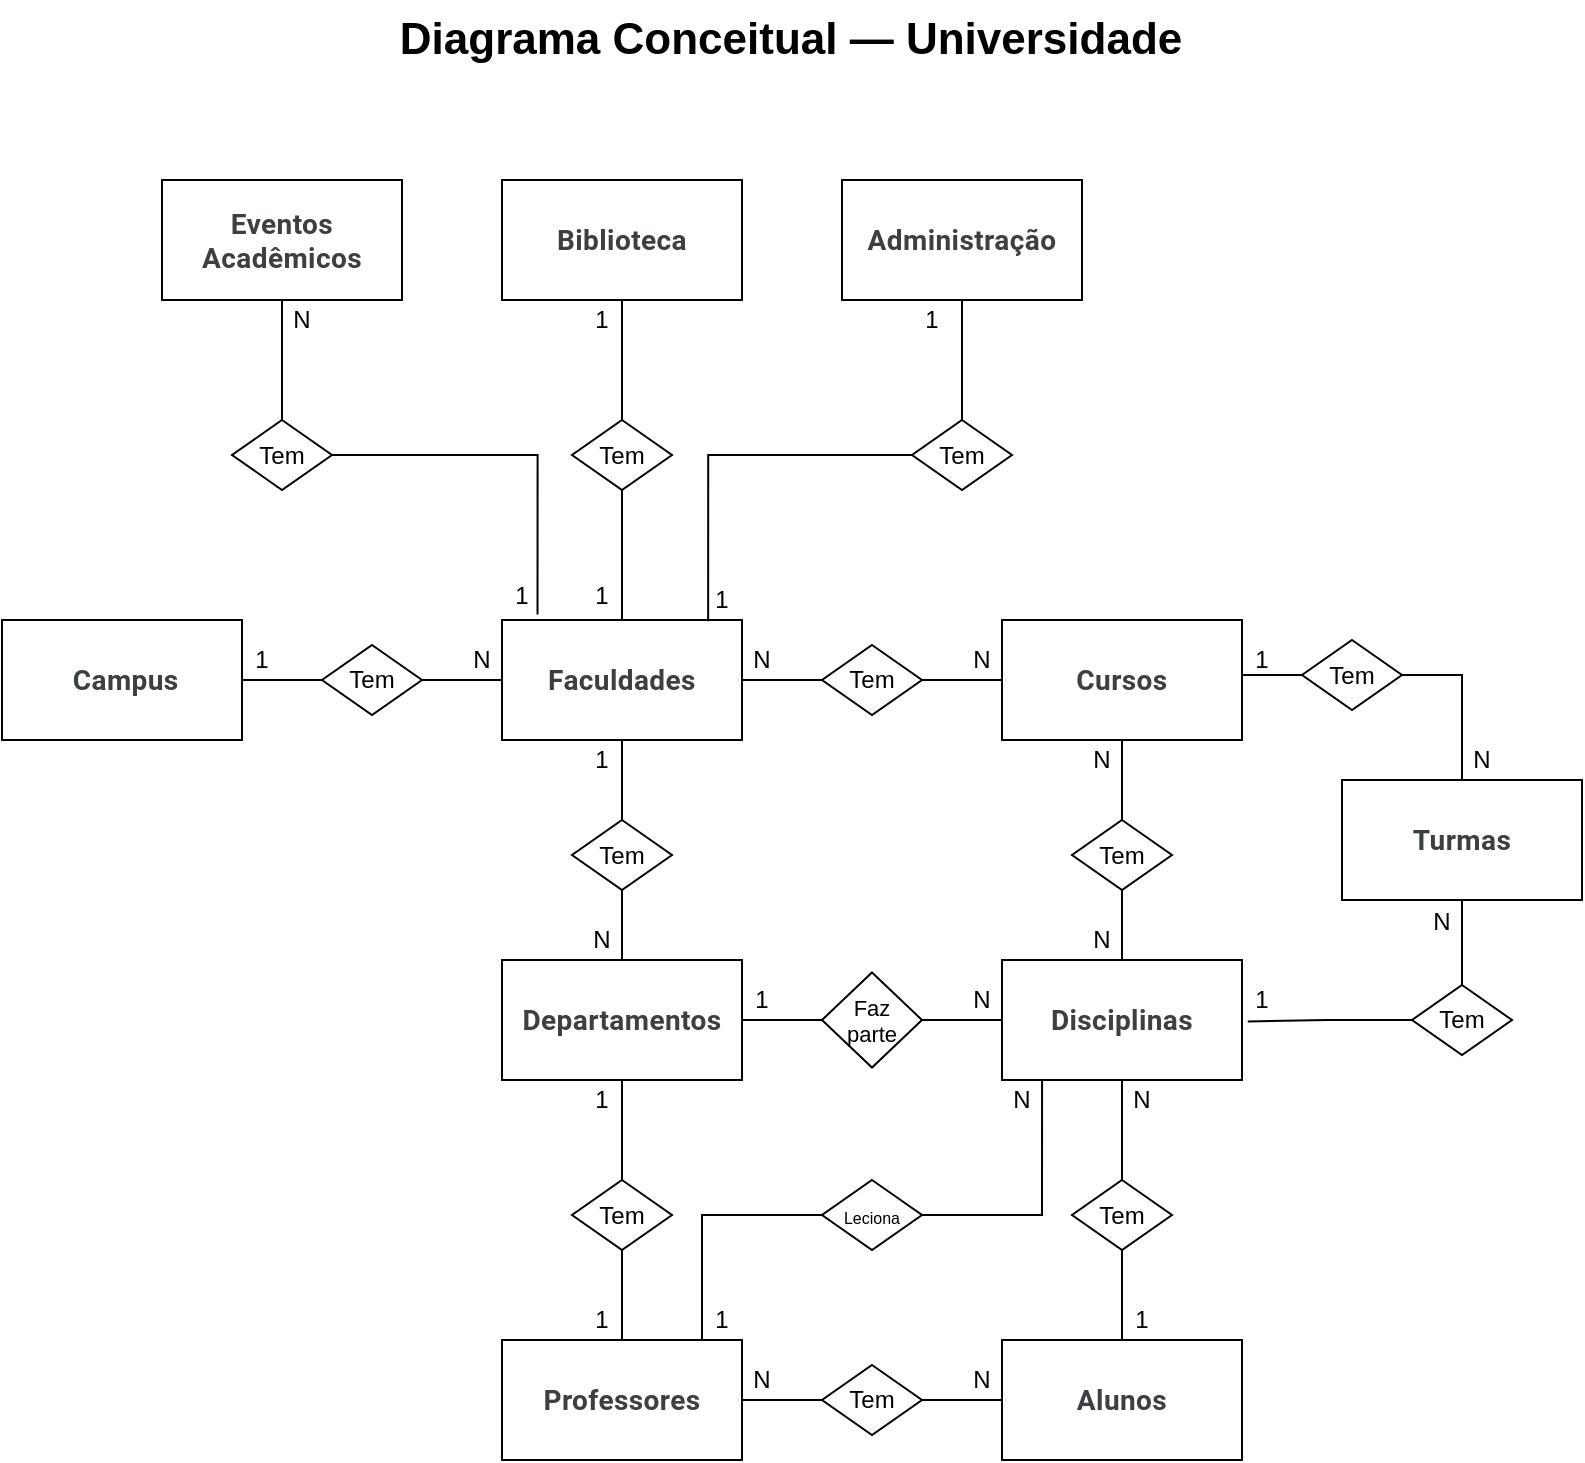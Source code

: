 <mxfile version="24.7.12">
  <diagram name="Página-1" id="S5G8_zqt5K8Ki9cH2cs7">
    <mxGraphModel dx="1221" dy="599" grid="1" gridSize="10" guides="1" tooltips="1" connect="1" arrows="1" fold="1" page="1" pageScale="1" pageWidth="827" pageHeight="1169" math="0" shadow="0">
      <root>
        <mxCell id="0" />
        <mxCell id="1" parent="0" />
        <mxCell id="e_4fx0ZrgVKR6o98eJWp-1" value="&lt;b style=&quot;-webkit-tap-highlight-color: transparent; color: rgb(60, 64, 67); font-family: Roboto, Arial, sans-serif; font-size: 14px; letter-spacing: 0.2px; text-align: start;&quot;&gt;&amp;nbsp;Campus&lt;/b&gt;" style="rounded=0;whiteSpace=wrap;html=1;" parent="1" vertex="1">
          <mxGeometry x="20" y="330" width="120" height="60" as="geometry" />
        </mxCell>
        <mxCell id="e_4fx0ZrgVKR6o98eJWp-2" value="&lt;b style=&quot;-webkit-tap-highlight-color: transparent; color: rgb(60, 64, 67); font-family: Roboto, Arial, sans-serif; font-size: 14px; letter-spacing: 0.2px; text-align: start;&quot;&gt;Faculdades&lt;/b&gt;" style="rounded=0;whiteSpace=wrap;html=1;" parent="1" vertex="1">
          <mxGeometry x="270" y="330" width="120" height="60" as="geometry" />
        </mxCell>
        <mxCell id="e_4fx0ZrgVKR6o98eJWp-25" value="" style="edgeStyle=orthogonalEdgeStyle;rounded=0;orthogonalLoop=1;jettySize=auto;html=1;endArrow=none;endFill=0;" parent="1" source="e_4fx0ZrgVKR6o98eJWp-3" target="e_4fx0ZrgVKR6o98eJWp-24" edge="1">
          <mxGeometry relative="1" as="geometry" />
        </mxCell>
        <mxCell id="e_4fx0ZrgVKR6o98eJWp-3" value="&lt;b style=&quot;-webkit-tap-highlight-color: transparent; color: rgb(60, 64, 67); font-family: Roboto, Arial, sans-serif; font-size: 14px; letter-spacing: 0.2px; text-align: start;&quot;&gt;Departamentos&lt;/b&gt;" style="rounded=0;whiteSpace=wrap;html=1;" parent="1" vertex="1">
          <mxGeometry x="270" y="500" width="120" height="60" as="geometry" />
        </mxCell>
        <mxCell id="e_4fx0ZrgVKR6o98eJWp-4" value="&lt;b style=&quot;-webkit-tap-highlight-color: transparent; color: rgb(60, 64, 67); font-family: Roboto, Arial, sans-serif; font-size: 14px; letter-spacing: 0.2px; text-align: start;&quot;&gt;Cursos&lt;/b&gt;" style="rounded=0;whiteSpace=wrap;html=1;" parent="1" vertex="1">
          <mxGeometry x="520" y="330" width="120" height="60" as="geometry" />
        </mxCell>
        <mxCell id="e_4fx0ZrgVKR6o98eJWp-5" value="&lt;b style=&quot;-webkit-tap-highlight-color: transparent; color: rgb(60, 64, 67); font-family: Roboto, Arial, sans-serif; font-size: 14px; letter-spacing: 0.2px; text-align: start;&quot;&gt;Disciplinas&lt;/b&gt;" style="rounded=0;whiteSpace=wrap;html=1;" parent="1" vertex="1">
          <mxGeometry x="520" y="500" width="120" height="60" as="geometry" />
        </mxCell>
        <mxCell id="e_4fx0ZrgVKR6o98eJWp-7" value="&lt;b style=&quot;-webkit-tap-highlight-color: transparent; color: rgb(60, 64, 67); font-family: Roboto, Arial, sans-serif; font-size: 14px; letter-spacing: 0.2px; text-align: start;&quot;&gt;Professores&lt;/b&gt;" style="rounded=0;whiteSpace=wrap;html=1;" parent="1" vertex="1">
          <mxGeometry x="270" y="690" width="120" height="60" as="geometry" />
        </mxCell>
        <mxCell id="e_4fx0ZrgVKR6o98eJWp-8" value="&lt;b style=&quot;-webkit-tap-highlight-color: transparent; color: rgb(60, 64, 67); font-family: Roboto, Arial, sans-serif; font-size: 14px; letter-spacing: 0.2px; text-align: start;&quot;&gt;Alunos&lt;/b&gt;" style="rounded=0;whiteSpace=wrap;html=1;" parent="1" vertex="1">
          <mxGeometry x="520" y="690" width="120" height="60" as="geometry" />
        </mxCell>
        <mxCell id="e_4fx0ZrgVKR6o98eJWp-9" value="&lt;b style=&quot;-webkit-tap-highlight-color: transparent; color: rgb(60, 64, 67); font-family: Roboto, Arial, sans-serif; font-size: 14px; letter-spacing: 0.2px; text-align: start;&quot;&gt;Turmas&lt;/b&gt;" style="rounded=0;whiteSpace=wrap;html=1;" parent="1" vertex="1">
          <mxGeometry x="690" y="410" width="120" height="60" as="geometry" />
        </mxCell>
        <mxCell id="e_4fx0ZrgVKR6o98eJWp-10" value="&lt;b style=&quot;-webkit-tap-highlight-color: transparent; color: rgb(60, 64, 67); font-family: Roboto, Arial, sans-serif; font-size: 14px; letter-spacing: 0.2px; text-align: start;&quot;&gt;Biblioteca&lt;/b&gt;" style="rounded=0;whiteSpace=wrap;html=1;" parent="1" vertex="1">
          <mxGeometry x="270" y="110" width="120" height="60" as="geometry" />
        </mxCell>
        <mxCell id="e_4fx0ZrgVKR6o98eJWp-12" value="&lt;b style=&quot;-webkit-tap-highlight-color: transparent; color: rgb(60, 64, 67); font-family: Roboto, Arial, sans-serif; font-size: 14px; letter-spacing: 0.2px; text-align: start;&quot;&gt;Administração&lt;/b&gt;" style="rounded=0;whiteSpace=wrap;html=1;" parent="1" vertex="1">
          <mxGeometry x="440" y="110" width="120" height="60" as="geometry" />
        </mxCell>
        <mxCell id="e_4fx0ZrgVKR6o98eJWp-13" value="&lt;b style=&quot;-webkit-tap-highlight-color: transparent; color: rgb(60, 64, 67); font-family: Roboto, Arial, sans-serif; font-size: 14px; letter-spacing: 0.2px; text-align: start;&quot;&gt;Eventos Acadêmicos&lt;/b&gt;" style="rounded=0;whiteSpace=wrap;html=1;" parent="1" vertex="1">
          <mxGeometry x="100" y="110" width="120" height="60" as="geometry" />
        </mxCell>
        <mxCell id="e_4fx0ZrgVKR6o98eJWp-15" value="" style="edgeStyle=orthogonalEdgeStyle;rounded=0;orthogonalLoop=1;jettySize=auto;html=1;endArrow=none;endFill=0;" parent="1" source="e_4fx0ZrgVKR6o98eJWp-14" target="e_4fx0ZrgVKR6o98eJWp-1" edge="1">
          <mxGeometry relative="1" as="geometry" />
        </mxCell>
        <mxCell id="e_4fx0ZrgVKR6o98eJWp-16" value="" style="edgeStyle=orthogonalEdgeStyle;rounded=0;orthogonalLoop=1;jettySize=auto;html=1;endArrow=none;endFill=0;" parent="1" source="e_4fx0ZrgVKR6o98eJWp-14" target="e_4fx0ZrgVKR6o98eJWp-2" edge="1">
          <mxGeometry relative="1" as="geometry" />
        </mxCell>
        <mxCell id="e_4fx0ZrgVKR6o98eJWp-14" value="Tem" style="rhombus;whiteSpace=wrap;html=1;" parent="1" vertex="1">
          <mxGeometry x="180" y="342.5" width="50" height="35" as="geometry" />
        </mxCell>
        <mxCell id="e_4fx0ZrgVKR6o98eJWp-17" value="1" style="text;html=1;align=center;verticalAlign=middle;whiteSpace=wrap;rounded=0;" parent="1" vertex="1">
          <mxGeometry x="140" y="340" width="20" height="20" as="geometry" />
        </mxCell>
        <mxCell id="e_4fx0ZrgVKR6o98eJWp-18" value="N" style="text;html=1;align=center;verticalAlign=middle;whiteSpace=wrap;rounded=0;" parent="1" vertex="1">
          <mxGeometry x="250" y="340" width="20" height="20" as="geometry" />
        </mxCell>
        <mxCell id="e_4fx0ZrgVKR6o98eJWp-20" value="" style="edgeStyle=orthogonalEdgeStyle;rounded=0;orthogonalLoop=1;jettySize=auto;html=1;endArrow=none;endFill=0;" parent="1" source="e_4fx0ZrgVKR6o98eJWp-19" target="e_4fx0ZrgVKR6o98eJWp-2" edge="1">
          <mxGeometry relative="1" as="geometry" />
        </mxCell>
        <mxCell id="e_4fx0ZrgVKR6o98eJWp-21" value="" style="edgeStyle=orthogonalEdgeStyle;rounded=0;orthogonalLoop=1;jettySize=auto;html=1;endArrow=none;endFill=0;" parent="1" source="e_4fx0ZrgVKR6o98eJWp-19" target="e_4fx0ZrgVKR6o98eJWp-4" edge="1">
          <mxGeometry relative="1" as="geometry" />
        </mxCell>
        <mxCell id="e_4fx0ZrgVKR6o98eJWp-19" value="Tem" style="rhombus;whiteSpace=wrap;html=1;" parent="1" vertex="1">
          <mxGeometry x="430" y="342.5" width="50" height="35" as="geometry" />
        </mxCell>
        <mxCell id="e_4fx0ZrgVKR6o98eJWp-22" value="N" style="text;html=1;align=center;verticalAlign=middle;whiteSpace=wrap;rounded=0;" parent="1" vertex="1">
          <mxGeometry x="390" y="340" width="20" height="20" as="geometry" />
        </mxCell>
        <mxCell id="e_4fx0ZrgVKR6o98eJWp-23" value="N" style="text;html=1;align=center;verticalAlign=middle;whiteSpace=wrap;rounded=0;" parent="1" vertex="1">
          <mxGeometry x="500" y="340" width="20" height="20" as="geometry" />
        </mxCell>
        <mxCell id="e_4fx0ZrgVKR6o98eJWp-26" value="" style="edgeStyle=orthogonalEdgeStyle;rounded=0;orthogonalLoop=1;jettySize=auto;html=1;endArrow=none;endFill=0;" parent="1" source="e_4fx0ZrgVKR6o98eJWp-24" target="e_4fx0ZrgVKR6o98eJWp-2" edge="1">
          <mxGeometry relative="1" as="geometry" />
        </mxCell>
        <mxCell id="e_4fx0ZrgVKR6o98eJWp-24" value="Tem" style="rhombus;whiteSpace=wrap;html=1;" parent="1" vertex="1">
          <mxGeometry x="305" y="430" width="50" height="35" as="geometry" />
        </mxCell>
        <mxCell id="e_4fx0ZrgVKR6o98eJWp-27" value="1" style="text;html=1;align=center;verticalAlign=middle;whiteSpace=wrap;rounded=0;" parent="1" vertex="1">
          <mxGeometry x="310" y="390" width="20" height="20" as="geometry" />
        </mxCell>
        <mxCell id="e_4fx0ZrgVKR6o98eJWp-28" value="N" style="text;html=1;align=center;verticalAlign=middle;whiteSpace=wrap;rounded=0;" parent="1" vertex="1">
          <mxGeometry x="310" y="480" width="20" height="20" as="geometry" />
        </mxCell>
        <mxCell id="e_4fx0ZrgVKR6o98eJWp-42" value="" style="edgeStyle=orthogonalEdgeStyle;rounded=0;orthogonalLoop=1;jettySize=auto;html=1;endArrow=none;endFill=0;entryX=1;entryY=0.5;entryDx=0;entryDy=0;" parent="1" source="e_4fx0ZrgVKR6o98eJWp-36" target="e_4fx0ZrgVKR6o98eJWp-4" edge="1">
          <mxGeometry relative="1" as="geometry">
            <Array as="points">
              <mxPoint x="670" y="358" />
              <mxPoint x="640" y="358" />
            </Array>
          </mxGeometry>
        </mxCell>
        <mxCell id="e_4fx0ZrgVKR6o98eJWp-36" value="Tem" style="rhombus;whiteSpace=wrap;html=1;" parent="1" vertex="1">
          <mxGeometry x="670" y="340" width="50" height="35" as="geometry" />
        </mxCell>
        <mxCell id="e_4fx0ZrgVKR6o98eJWp-37" value="1" style="text;html=1;align=center;verticalAlign=middle;whiteSpace=wrap;rounded=0;" parent="1" vertex="1">
          <mxGeometry x="640" y="340" width="20" height="20" as="geometry" />
        </mxCell>
        <mxCell id="e_4fx0ZrgVKR6o98eJWp-38" value="N" style="text;html=1;align=center;verticalAlign=middle;whiteSpace=wrap;rounded=0;" parent="1" vertex="1">
          <mxGeometry x="750" y="390" width="20" height="20" as="geometry" />
        </mxCell>
        <mxCell id="e_4fx0ZrgVKR6o98eJWp-44" value="" style="edgeStyle=orthogonalEdgeStyle;rounded=0;orthogonalLoop=1;jettySize=auto;html=1;endArrow=none;endFill=0;" parent="1" source="e_4fx0ZrgVKR6o98eJWp-43" target="e_4fx0ZrgVKR6o98eJWp-5" edge="1">
          <mxGeometry relative="1" as="geometry" />
        </mxCell>
        <mxCell id="e_4fx0ZrgVKR6o98eJWp-46" style="edgeStyle=orthogonalEdgeStyle;rounded=0;orthogonalLoop=1;jettySize=auto;html=1;entryX=1;entryY=0.5;entryDx=0;entryDy=0;endArrow=none;endFill=0;" parent="1" source="e_4fx0ZrgVKR6o98eJWp-43" target="e_4fx0ZrgVKR6o98eJWp-3" edge="1">
          <mxGeometry relative="1" as="geometry" />
        </mxCell>
        <mxCell id="e_4fx0ZrgVKR6o98eJWp-43" value="&lt;font style=&quot;font-size: 11px;&quot;&gt;Faz&lt;/font&gt;&lt;div style=&quot;font-size: 11px;&quot;&gt;&lt;font style=&quot;font-size: 11px;&quot;&gt;parte&lt;/font&gt;&lt;/div&gt;" style="rhombus;whiteSpace=wrap;html=1;" parent="1" vertex="1">
          <mxGeometry x="430" y="506.25" width="50" height="47.5" as="geometry" />
        </mxCell>
        <mxCell id="e_4fx0ZrgVKR6o98eJWp-47" value="1" style="text;html=1;align=center;verticalAlign=middle;whiteSpace=wrap;rounded=0;" parent="1" vertex="1">
          <mxGeometry x="390" y="510" width="20" height="20" as="geometry" />
        </mxCell>
        <mxCell id="e_4fx0ZrgVKR6o98eJWp-48" value="N" style="text;html=1;align=center;verticalAlign=middle;whiteSpace=wrap;rounded=0;" parent="1" vertex="1">
          <mxGeometry x="500" y="510" width="20" height="20" as="geometry" />
        </mxCell>
        <mxCell id="e_4fx0ZrgVKR6o98eJWp-50" value="" style="edgeStyle=orthogonalEdgeStyle;rounded=0;orthogonalLoop=1;jettySize=auto;html=1;endArrow=none;endFill=0;" parent="1" source="e_4fx0ZrgVKR6o98eJWp-49" target="e_4fx0ZrgVKR6o98eJWp-4" edge="1">
          <mxGeometry relative="1" as="geometry" />
        </mxCell>
        <mxCell id="e_4fx0ZrgVKR6o98eJWp-51" value="" style="edgeStyle=orthogonalEdgeStyle;rounded=0;orthogonalLoop=1;jettySize=auto;html=1;endArrow=none;endFill=0;" parent="1" source="e_4fx0ZrgVKR6o98eJWp-49" target="e_4fx0ZrgVKR6o98eJWp-5" edge="1">
          <mxGeometry relative="1" as="geometry" />
        </mxCell>
        <mxCell id="e_4fx0ZrgVKR6o98eJWp-49" value="Tem" style="rhombus;whiteSpace=wrap;html=1;" parent="1" vertex="1">
          <mxGeometry x="555" y="430" width="50" height="35" as="geometry" />
        </mxCell>
        <mxCell id="e_4fx0ZrgVKR6o98eJWp-52" value="N" style="text;html=1;align=center;verticalAlign=middle;whiteSpace=wrap;rounded=0;" parent="1" vertex="1">
          <mxGeometry x="560" y="480" width="20" height="20" as="geometry" />
        </mxCell>
        <mxCell id="e_4fx0ZrgVKR6o98eJWp-55" value="N" style="text;html=1;align=center;verticalAlign=middle;whiteSpace=wrap;rounded=0;" parent="1" vertex="1">
          <mxGeometry x="560" y="390" width="20" height="20" as="geometry" />
        </mxCell>
        <mxCell id="e_4fx0ZrgVKR6o98eJWp-58" style="edgeStyle=orthogonalEdgeStyle;rounded=0;orthogonalLoop=1;jettySize=auto;html=1;entryX=0.5;entryY=1;entryDx=0;entryDy=0;endArrow=none;endFill=0;" parent="1" source="e_4fx0ZrgVKR6o98eJWp-56" target="e_4fx0ZrgVKR6o98eJWp-3" edge="1">
          <mxGeometry relative="1" as="geometry" />
        </mxCell>
        <mxCell id="e_4fx0ZrgVKR6o98eJWp-59" value="" style="edgeStyle=orthogonalEdgeStyle;rounded=0;orthogonalLoop=1;jettySize=auto;html=1;endArrow=none;endFill=0;" parent="1" source="e_4fx0ZrgVKR6o98eJWp-56" target="e_4fx0ZrgVKR6o98eJWp-7" edge="1">
          <mxGeometry relative="1" as="geometry" />
        </mxCell>
        <mxCell id="e_4fx0ZrgVKR6o98eJWp-56" value="Tem" style="rhombus;whiteSpace=wrap;html=1;" parent="1" vertex="1">
          <mxGeometry x="305" y="610" width="50" height="35" as="geometry" />
        </mxCell>
        <mxCell id="e_4fx0ZrgVKR6o98eJWp-60" value="1" style="text;html=1;align=center;verticalAlign=middle;whiteSpace=wrap;rounded=0;" parent="1" vertex="1">
          <mxGeometry x="310" y="670" width="20" height="20" as="geometry" />
        </mxCell>
        <mxCell id="e_4fx0ZrgVKR6o98eJWp-61" value="1" style="text;html=1;align=center;verticalAlign=middle;whiteSpace=wrap;rounded=0;" parent="1" vertex="1">
          <mxGeometry x="310" y="560" width="20" height="20" as="geometry" />
        </mxCell>
        <mxCell id="e_4fx0ZrgVKR6o98eJWp-64" style="edgeStyle=orthogonalEdgeStyle;rounded=0;orthogonalLoop=1;jettySize=auto;html=1;entryX=0.75;entryY=0;entryDx=0;entryDy=0;endArrow=none;endFill=0;" parent="1" edge="1">
          <mxGeometry relative="1" as="geometry">
            <mxPoint x="440.009" y="627.494" as="sourcePoint" />
            <mxPoint x="370" y="690" as="targetPoint" />
            <Array as="points">
              <mxPoint x="370" y="627" />
            </Array>
          </mxGeometry>
        </mxCell>
        <mxCell id="e_4fx0ZrgVKR6o98eJWp-62" value="&lt;font style=&quot;font-size: 8px;&quot;&gt;Leciona&lt;/font&gt;" style="rhombus;whiteSpace=wrap;html=1;" parent="1" vertex="1">
          <mxGeometry x="430" y="610" width="50" height="35" as="geometry" />
        </mxCell>
        <mxCell id="e_4fx0ZrgVKR6o98eJWp-65" style="edgeStyle=orthogonalEdgeStyle;rounded=0;orthogonalLoop=1;jettySize=auto;html=1;entryX=0.167;entryY=1;entryDx=0;entryDy=0;entryPerimeter=0;endArrow=none;endFill=0;" parent="1" source="e_4fx0ZrgVKR6o98eJWp-62" target="e_4fx0ZrgVKR6o98eJWp-5" edge="1">
          <mxGeometry relative="1" as="geometry" />
        </mxCell>
        <mxCell id="e_4fx0ZrgVKR6o98eJWp-66" value="1" style="text;html=1;align=center;verticalAlign=middle;whiteSpace=wrap;rounded=0;" parent="1" vertex="1">
          <mxGeometry x="370" y="670" width="20" height="20" as="geometry" />
        </mxCell>
        <mxCell id="e_4fx0ZrgVKR6o98eJWp-67" value="N" style="text;html=1;align=center;verticalAlign=middle;whiteSpace=wrap;rounded=0;" parent="1" vertex="1">
          <mxGeometry x="520" y="560" width="20" height="20" as="geometry" />
        </mxCell>
        <mxCell id="e_4fx0ZrgVKR6o98eJWp-69" style="edgeStyle=orthogonalEdgeStyle;rounded=0;orthogonalLoop=1;jettySize=auto;html=1;entryX=1;entryY=0.5;entryDx=0;entryDy=0;endArrow=none;endFill=0;" parent="1" source="e_4fx0ZrgVKR6o98eJWp-68" target="e_4fx0ZrgVKR6o98eJWp-7" edge="1">
          <mxGeometry relative="1" as="geometry" />
        </mxCell>
        <mxCell id="e_4fx0ZrgVKR6o98eJWp-70" style="rounded=0;orthogonalLoop=1;jettySize=auto;html=1;exitX=1;exitY=0.5;exitDx=0;exitDy=0;entryX=0;entryY=0.5;entryDx=0;entryDy=0;endArrow=none;endFill=0;" parent="1" source="e_4fx0ZrgVKR6o98eJWp-68" target="e_4fx0ZrgVKR6o98eJWp-8" edge="1">
          <mxGeometry relative="1" as="geometry" />
        </mxCell>
        <mxCell id="e_4fx0ZrgVKR6o98eJWp-68" value="Tem" style="rhombus;whiteSpace=wrap;html=1;" parent="1" vertex="1">
          <mxGeometry x="430" y="702.5" width="50" height="35" as="geometry" />
        </mxCell>
        <mxCell id="e_4fx0ZrgVKR6o98eJWp-71" value="N" style="text;html=1;align=center;verticalAlign=middle;whiteSpace=wrap;rounded=0;" parent="1" vertex="1">
          <mxGeometry x="390" y="699.5" width="20" height="20" as="geometry" />
        </mxCell>
        <mxCell id="e_4fx0ZrgVKR6o98eJWp-72" value="N" style="text;html=1;align=center;verticalAlign=middle;whiteSpace=wrap;rounded=0;" parent="1" vertex="1">
          <mxGeometry x="500" y="699.5" width="20" height="20" as="geometry" />
        </mxCell>
        <mxCell id="e_4fx0ZrgVKR6o98eJWp-75" style="edgeStyle=orthogonalEdgeStyle;rounded=0;orthogonalLoop=1;jettySize=auto;html=1;entryX=0.5;entryY=0;entryDx=0;entryDy=0;endArrow=none;endFill=0;" parent="1" source="e_4fx0ZrgVKR6o98eJWp-74" target="e_4fx0ZrgVKR6o98eJWp-8" edge="1">
          <mxGeometry relative="1" as="geometry" />
        </mxCell>
        <mxCell id="e_4fx0ZrgVKR6o98eJWp-76" style="edgeStyle=orthogonalEdgeStyle;rounded=0;orthogonalLoop=1;jettySize=auto;html=1;entryX=0.5;entryY=1;entryDx=0;entryDy=0;endArrow=none;endFill=0;" parent="1" source="e_4fx0ZrgVKR6o98eJWp-74" target="e_4fx0ZrgVKR6o98eJWp-5" edge="1">
          <mxGeometry relative="1" as="geometry" />
        </mxCell>
        <mxCell id="e_4fx0ZrgVKR6o98eJWp-74" value="Tem" style="rhombus;whiteSpace=wrap;html=1;" parent="1" vertex="1">
          <mxGeometry x="555" y="610" width="50" height="35" as="geometry" />
        </mxCell>
        <mxCell id="e_4fx0ZrgVKR6o98eJWp-77" value="1" style="text;html=1;align=center;verticalAlign=middle;whiteSpace=wrap;rounded=0;" parent="1" vertex="1">
          <mxGeometry x="580" y="670" width="20" height="20" as="geometry" />
        </mxCell>
        <mxCell id="e_4fx0ZrgVKR6o98eJWp-78" value="N" style="text;html=1;align=center;verticalAlign=middle;whiteSpace=wrap;rounded=0;" parent="1" vertex="1">
          <mxGeometry x="580" y="560" width="20" height="20" as="geometry" />
        </mxCell>
        <mxCell id="e_4fx0ZrgVKR6o98eJWp-81" value="Tem" style="rhombus;whiteSpace=wrap;html=1;" parent="1" vertex="1">
          <mxGeometry x="725" y="512.5" width="50" height="35" as="geometry" />
        </mxCell>
        <mxCell id="e_4fx0ZrgVKR6o98eJWp-82" style="edgeStyle=orthogonalEdgeStyle;rounded=0;orthogonalLoop=1;jettySize=auto;html=1;entryX=0.5;entryY=1;entryDx=0;entryDy=0;endArrow=none;endFill=0;" parent="1" source="e_4fx0ZrgVKR6o98eJWp-81" target="e_4fx0ZrgVKR6o98eJWp-9" edge="1">
          <mxGeometry relative="1" as="geometry" />
        </mxCell>
        <mxCell id="e_4fx0ZrgVKR6o98eJWp-83" style="edgeStyle=orthogonalEdgeStyle;rounded=0;orthogonalLoop=1;jettySize=auto;html=1;entryX=1.024;entryY=0.513;entryDx=0;entryDy=0;entryPerimeter=0;endArrow=none;endFill=0;" parent="1" source="e_4fx0ZrgVKR6o98eJWp-81" target="e_4fx0ZrgVKR6o98eJWp-5" edge="1">
          <mxGeometry relative="1" as="geometry" />
        </mxCell>
        <mxCell id="e_4fx0ZrgVKR6o98eJWp-84" value="1" style="text;html=1;align=center;verticalAlign=middle;whiteSpace=wrap;rounded=0;" parent="1" vertex="1">
          <mxGeometry x="640" y="510" width="20" height="20" as="geometry" />
        </mxCell>
        <mxCell id="e_4fx0ZrgVKR6o98eJWp-87" value="N" style="text;html=1;align=center;verticalAlign=middle;whiteSpace=wrap;rounded=0;" parent="1" vertex="1">
          <mxGeometry x="730" y="471" width="20" height="20" as="geometry" />
        </mxCell>
        <mxCell id="H1fN4fulN-GAYaqD0Phw-3" style="edgeStyle=orthogonalEdgeStyle;rounded=0;orthogonalLoop=1;jettySize=auto;html=1;entryX=0.5;entryY=0;entryDx=0;entryDy=0;endArrow=none;endFill=0;" parent="1" source="e_4fx0ZrgVKR6o98eJWp-90" target="e_4fx0ZrgVKR6o98eJWp-2" edge="1">
          <mxGeometry relative="1" as="geometry" />
        </mxCell>
        <mxCell id="H1fN4fulN-GAYaqD0Phw-4" style="edgeStyle=orthogonalEdgeStyle;rounded=0;orthogonalLoop=1;jettySize=auto;html=1;entryX=0.5;entryY=1;entryDx=0;entryDy=0;endArrow=none;endFill=0;" parent="1" source="e_4fx0ZrgVKR6o98eJWp-90" target="e_4fx0ZrgVKR6o98eJWp-10" edge="1">
          <mxGeometry relative="1" as="geometry" />
        </mxCell>
        <mxCell id="e_4fx0ZrgVKR6o98eJWp-90" value="Tem" style="rhombus;whiteSpace=wrap;html=1;" parent="1" vertex="1">
          <mxGeometry x="305" y="230" width="50" height="35" as="geometry" />
        </mxCell>
        <mxCell id="e_4fx0ZrgVKR6o98eJWp-98" value="1" style="text;html=1;align=center;verticalAlign=middle;whiteSpace=wrap;rounded=0;" parent="1" vertex="1">
          <mxGeometry x="310" y="170" width="20" height="20" as="geometry" />
        </mxCell>
        <mxCell id="H1fN4fulN-GAYaqD0Phw-5" value="1" style="text;html=1;align=center;verticalAlign=middle;whiteSpace=wrap;rounded=0;" parent="1" vertex="1">
          <mxGeometry x="310" y="307.5" width="20" height="20" as="geometry" />
        </mxCell>
        <mxCell id="H1fN4fulN-GAYaqD0Phw-7" value="" style="edgeStyle=orthogonalEdgeStyle;rounded=0;orthogonalLoop=1;jettySize=auto;html=1;endArrow=none;endFill=0;" parent="1" source="H1fN4fulN-GAYaqD0Phw-6" target="e_4fx0ZrgVKR6o98eJWp-12" edge="1">
          <mxGeometry relative="1" as="geometry" />
        </mxCell>
        <mxCell id="H1fN4fulN-GAYaqD0Phw-8" style="edgeStyle=orthogonalEdgeStyle;rounded=0;orthogonalLoop=1;jettySize=auto;html=1;entryX=0.859;entryY=0.011;entryDx=0;entryDy=0;endArrow=none;endFill=0;entryPerimeter=0;" parent="1" source="H1fN4fulN-GAYaqD0Phw-6" target="e_4fx0ZrgVKR6o98eJWp-2" edge="1">
          <mxGeometry relative="1" as="geometry" />
        </mxCell>
        <mxCell id="H1fN4fulN-GAYaqD0Phw-6" value="Tem" style="rhombus;whiteSpace=wrap;html=1;" parent="1" vertex="1">
          <mxGeometry x="475" y="230" width="50" height="35" as="geometry" />
        </mxCell>
        <mxCell id="H1fN4fulN-GAYaqD0Phw-9" value="1" style="text;html=1;align=center;verticalAlign=middle;whiteSpace=wrap;rounded=0;" parent="1" vertex="1">
          <mxGeometry x="475" y="170" width="20" height="20" as="geometry" />
        </mxCell>
        <mxCell id="H1fN4fulN-GAYaqD0Phw-10" value="1" style="text;html=1;align=center;verticalAlign=middle;whiteSpace=wrap;rounded=0;" parent="1" vertex="1">
          <mxGeometry x="370" y="310" width="20" height="20" as="geometry" />
        </mxCell>
        <mxCell id="H1fN4fulN-GAYaqD0Phw-13" style="edgeStyle=orthogonalEdgeStyle;rounded=0;orthogonalLoop=1;jettySize=auto;html=1;entryX=0.5;entryY=1;entryDx=0;entryDy=0;endArrow=none;endFill=0;" parent="1" source="H1fN4fulN-GAYaqD0Phw-12" target="e_4fx0ZrgVKR6o98eJWp-13" edge="1">
          <mxGeometry relative="1" as="geometry" />
        </mxCell>
        <mxCell id="H1fN4fulN-GAYaqD0Phw-12" value="Tem" style="rhombus;whiteSpace=wrap;html=1;" parent="1" vertex="1">
          <mxGeometry x="135" y="230" width="50" height="35" as="geometry" />
        </mxCell>
        <mxCell id="H1fN4fulN-GAYaqD0Phw-14" style="edgeStyle=orthogonalEdgeStyle;rounded=0;orthogonalLoop=1;jettySize=auto;html=1;entryX=0.148;entryY=-0.045;entryDx=0;entryDy=0;entryPerimeter=0;endArrow=none;endFill=0;" parent="1" source="H1fN4fulN-GAYaqD0Phw-12" target="e_4fx0ZrgVKR6o98eJWp-2" edge="1">
          <mxGeometry relative="1" as="geometry" />
        </mxCell>
        <mxCell id="H1fN4fulN-GAYaqD0Phw-15" value="1" style="text;html=1;align=center;verticalAlign=middle;whiteSpace=wrap;rounded=0;" parent="1" vertex="1">
          <mxGeometry x="270" y="307.5" width="20" height="20" as="geometry" />
        </mxCell>
        <mxCell id="H1fN4fulN-GAYaqD0Phw-16" value="N" style="text;html=1;align=center;verticalAlign=middle;whiteSpace=wrap;rounded=0;" parent="1" vertex="1">
          <mxGeometry x="160" y="170" width="20" height="20" as="geometry" />
        </mxCell>
        <mxCell id="fEB0vhAimViO5jXKc1aM-1" style="edgeStyle=orthogonalEdgeStyle;rounded=0;orthogonalLoop=1;jettySize=auto;html=1;entryX=1;entryY=0.5;entryDx=0;entryDy=0;endArrow=none;endFill=0;" parent="1" source="e_4fx0ZrgVKR6o98eJWp-9" target="e_4fx0ZrgVKR6o98eJWp-36" edge="1">
          <mxGeometry relative="1" as="geometry" />
        </mxCell>
        <mxCell id="YG9HDVKhr7C_j0EJbxk8-1" value="&lt;font style=&quot;font-size: 22px;&quot;&gt;&lt;b&gt;Diagrama Conceitual — Universidade&lt;/b&gt;&lt;/font&gt;" style="text;html=1;align=center;verticalAlign=middle;resizable=0;points=[];autosize=1;strokeColor=none;fillColor=none;" vertex="1" parent="1">
          <mxGeometry x="209" y="20" width="410" height="40" as="geometry" />
        </mxCell>
      </root>
    </mxGraphModel>
  </diagram>
</mxfile>
